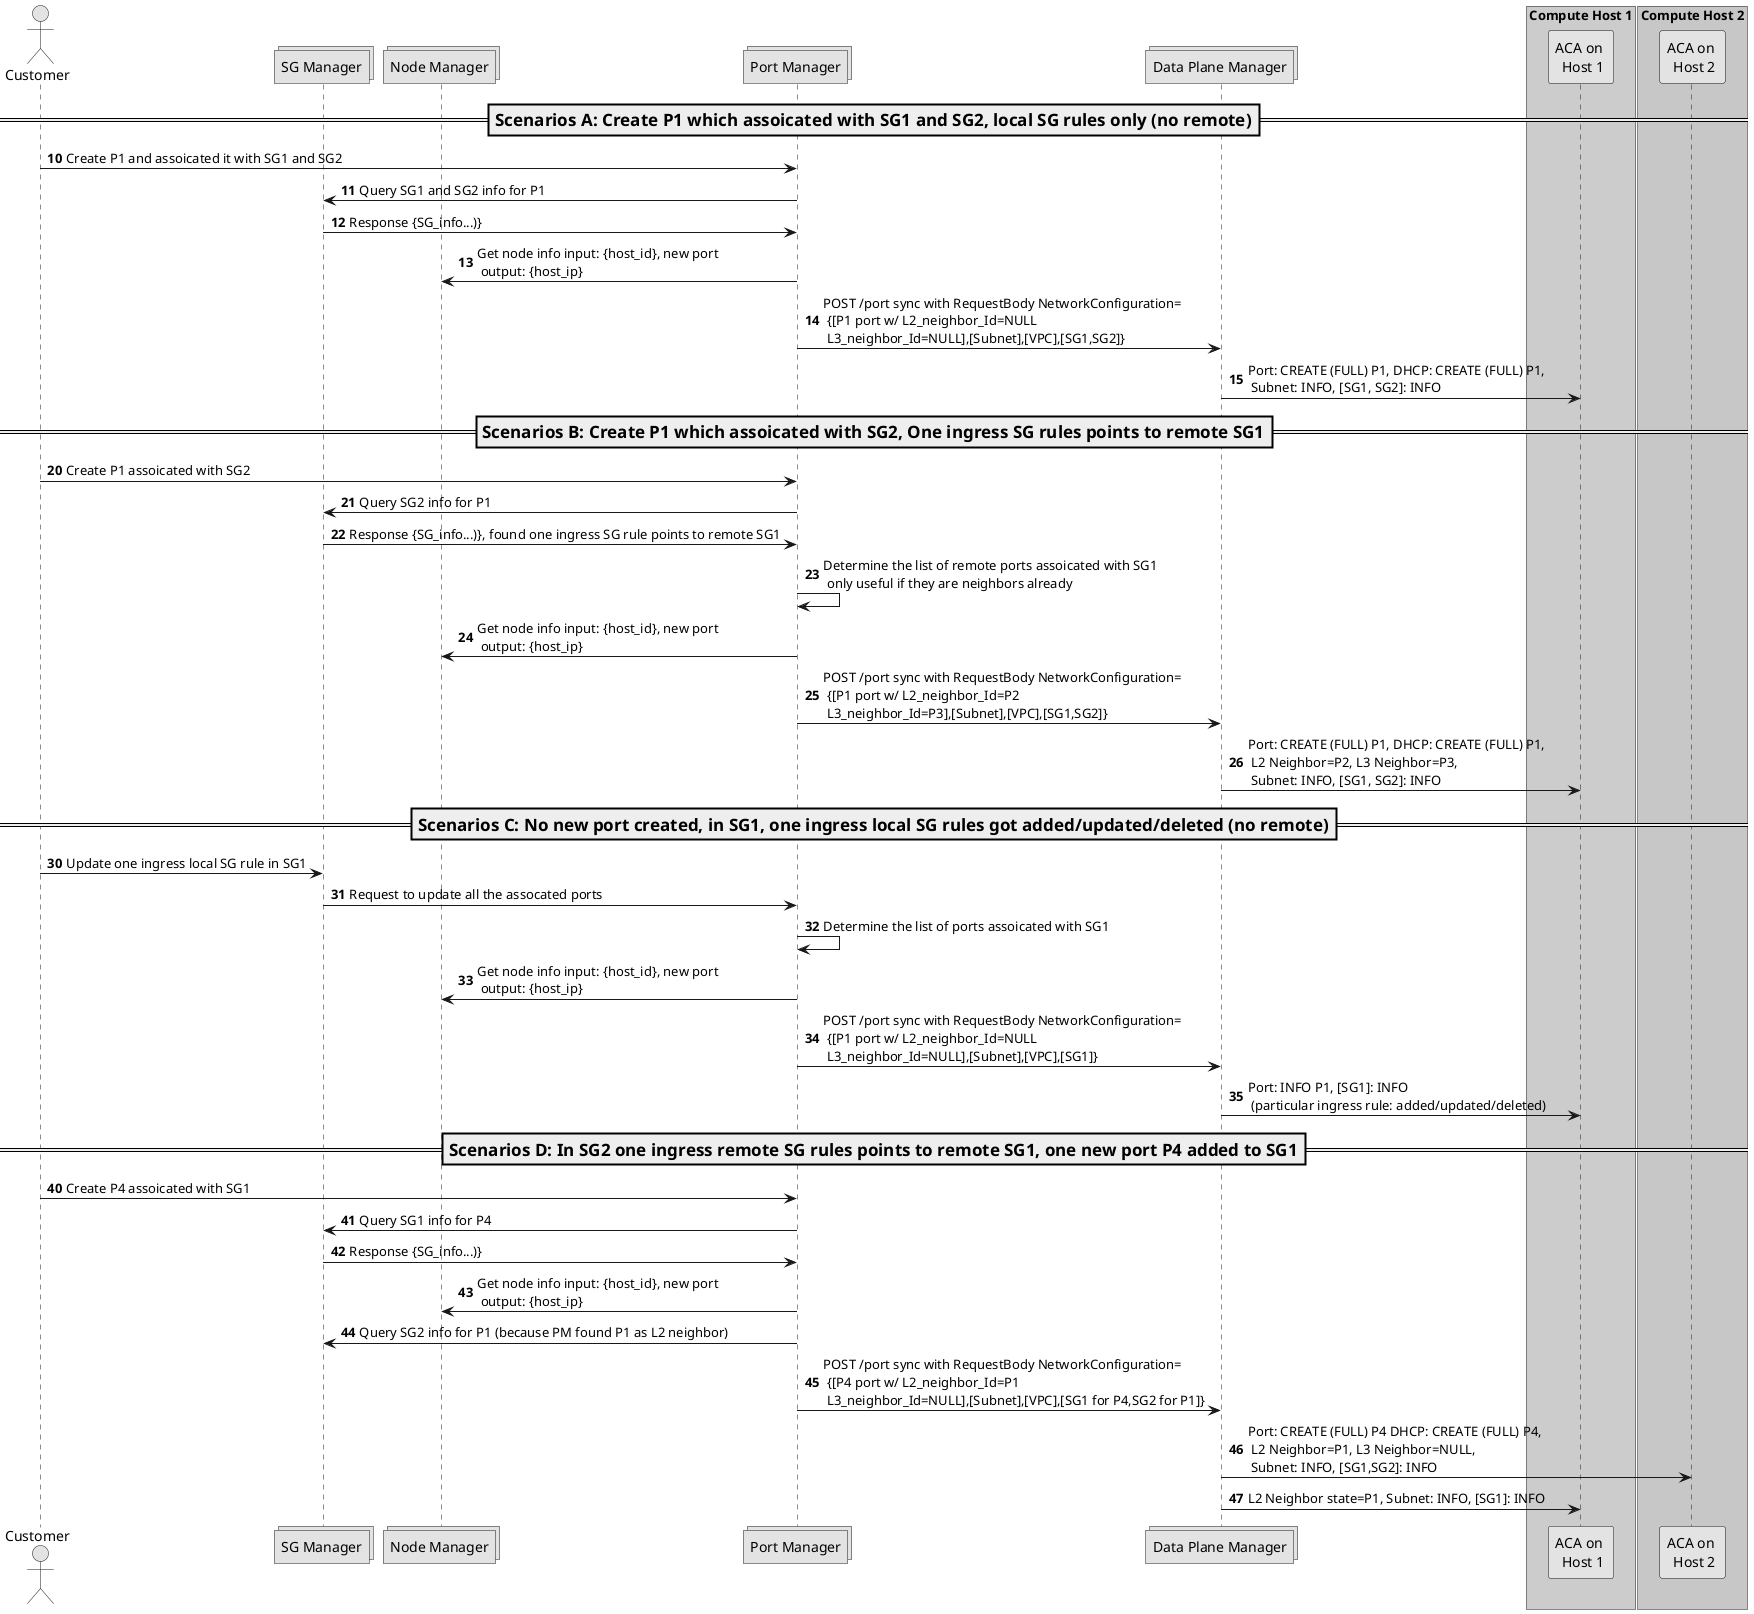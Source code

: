 ' Copyright 2019 The Alcor Authors.

' Licensed under the Apache License, Version 2.0 (the "License");
'        you may not use this file except in compliance with the License.
'        You may obtain a copy of the License at

'        http://www.apache.org/licenses/LICENSE-2.0

'        Unless required by applicable law or agreed to in writing, software
'        distributed under the License is distributed on an "AS IS" BASIS,
'        WITHOUT WARRANTIES OR CONDITIONS OF ANY KIND, either express or implied.
'        See the License for the specific language governing permissions and
'        limitations under the License.

@startuml

skinparam monochrome true

actor "Customer"
collections "SG Manager"
collections "Node Manager"
collections "Port Manager"
collections "Data Plane Manager"

box "Compute Host 1" #LightBlue
participant "ACA on \n Host 1"
end box

box "Compute Host 2" #LightGreen
participant "ACA on \n Host 2"
end box

===Scenarios A: Create P1 which assoicated with SG1 and SG2, local SG rules only (no remote)==

autonumber 10
"Customer" -> "Port Manager": Create P1 and assoicated it with SG1 and SG2
"Port Manager" -> "SG Manager": Query SG1 and SG2 info for P1
"SG Manager" -> "Port Manager": Response {SG_info...)}
"Port Manager" -> "Node Manager": Get node info input: {host_id}, new port\n output: {host_ip}
"Port Manager" -> "Data Plane Manager": POST /port sync with RequestBody NetworkConfiguration=\n {[P1 port w/ L2_neighbor_Id=NULL \n L3_neighbor_Id=NULL],[Subnet],[VPC],[SG1,SG2]}
"Data Plane Manager" -> "ACA on \n Host 1": Port: CREATE (FULL) P1, DHCP: CREATE (FULL) P1,\n Subnet: INFO, [SG1, SG2]: INFO

===Scenarios B: Create P1 which assoicated with SG2, One ingress SG rules points to remote SG1==

autonumber 20
"Customer" -> "Port Manager": Create P1 assoicated with SG2
"Port Manager" -> "SG Manager": Query SG2 info for P1
"SG Manager" -> "Port Manager": Response {SG_info...)}, found one ingress SG rule points to remote SG1
"Port Manager" -> "Port Manager": Determine the list of remote ports assoicated with SG1\n only useful if they are neighbors already
"Port Manager" -> "Node Manager": Get node info input: {host_id}, new port\n output: {host_ip}
"Port Manager" -> "Data Plane Manager": POST /port sync with RequestBody NetworkConfiguration=\n {[P1 port w/ L2_neighbor_Id=P2 \n L3_neighbor_Id=P3],[Subnet],[VPC],[SG1,SG2]}
"Data Plane Manager" -> "ACA on \n Host 1": Port: CREATE (FULL) P1, DHCP: CREATE (FULL) P1,\n L2 Neighbor=P2, L3 Neighbor=P3,\n Subnet: INFO, [SG1, SG2]: INFO

===Scenarios C: No new port created, in SG1, one ingress local SG rules got added/updated/deleted (no remote)==

autonumber 30
"Customer" -> "SG Manager": Update one ingress local SG rule in SG1
"SG Manager" -> "Port Manager": Request to update all the assocated ports
"Port Manager" -> "Port Manager": Determine the list of ports assoicated with SG1
"Port Manager" -> "Node Manager": Get node info input: {host_id}, new port\n output: {host_ip}
"Port Manager" -> "Data Plane Manager": POST /port sync with RequestBody NetworkConfiguration=\n {[P1 port w/ L2_neighbor_Id=NULL \n L3_neighbor_Id=NULL],[Subnet],[VPC],[SG1]}
"Data Plane Manager" -> "ACA on \n Host 1": Port: INFO P1, [SG1]: INFO\n (particular ingress rule: added/updated/deleted)

===Scenarios D: In SG2 one ingress remote SG rules points to remote SG1, one new port P4 added to SG1==

autonumber 40
"Customer" -> "Port Manager": Create P4 assoicated with SG1
"Port Manager" -> "SG Manager": Query SG1 info for P4
"SG Manager" -> "Port Manager": Response {SG_info...)}
"Port Manager" -> "Node Manager": Get node info input: {host_id}, new port\n output: {host_ip}
"Port Manager" -> "SG Manager": Query SG2 info for P1 (because PM found P1 as L2 neighbor)
"Port Manager" -> "Data Plane Manager": POST /port sync with RequestBody NetworkConfiguration=\n {[P4 port w/ L2_neighbor_Id=P1 \n L3_neighbor_Id=NULL],[Subnet],[VPC],[SG1 for P4,SG2 for P1]}
"Data Plane Manager" -> "ACA on \n Host 2": Port: CREATE (FULL) P4 DHCP: CREATE (FULL) P4,\n L2 Neighbor=P1, L3 Neighbor=NULL,\n Subnet: INFO, [SG1,SG2]: INFO
"Data Plane Manager" -> "ACA on \n Host 1": L2 Neighbor state=P1, Subnet: INFO, [SG1]: INFO

@enduml

